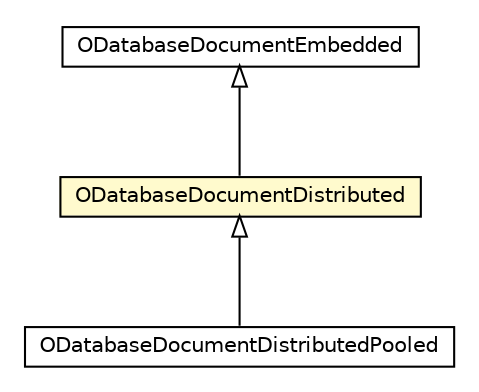 #!/usr/local/bin/dot
#
# Class diagram 
# Generated by UMLGraph version R5_6-24-gf6e263 (http://www.umlgraph.org/)
#

digraph G {
	edge [fontname="Helvetica",fontsize=10,labelfontname="Helvetica",labelfontsize=10];
	node [fontname="Helvetica",fontsize=10,shape=plaintext];
	nodesep=0.25;
	ranksep=0.5;
	// com.orientechnologies.orient.core.db.document.ODatabaseDocumentEmbedded
	c2462933 [label=<<table title="com.orientechnologies.orient.core.db.document.ODatabaseDocumentEmbedded" border="0" cellborder="1" cellspacing="0" cellpadding="2" port="p" href="../../../core/db/document/ODatabaseDocumentEmbedded.html">
		<tr><td><table border="0" cellspacing="0" cellpadding="1">
<tr><td align="center" balign="center"> ODatabaseDocumentEmbedded </td></tr>
		</table></td></tr>
		</table>>, URL="../../../core/db/document/ODatabaseDocumentEmbedded.html", fontname="Helvetica", fontcolor="black", fontsize=10.0];
	// com.orientechnologies.orient.server.distributed.impl.ODatabaseDocumentDistributed
	c2465038 [label=<<table title="com.orientechnologies.orient.server.distributed.impl.ODatabaseDocumentDistributed" border="0" cellborder="1" cellspacing="0" cellpadding="2" port="p" bgcolor="lemonChiffon" href="./ODatabaseDocumentDistributed.html">
		<tr><td><table border="0" cellspacing="0" cellpadding="1">
<tr><td align="center" balign="center"> ODatabaseDocumentDistributed </td></tr>
		</table></td></tr>
		</table>>, URL="./ODatabaseDocumentDistributed.html", fontname="Helvetica", fontcolor="black", fontsize=10.0];
	// com.orientechnologies.orient.server.distributed.impl.ODatabaseDocumentDistributedPooled
	c2465056 [label=<<table title="com.orientechnologies.orient.server.distributed.impl.ODatabaseDocumentDistributedPooled" border="0" cellborder="1" cellspacing="0" cellpadding="2" port="p" href="./ODatabaseDocumentDistributedPooled.html">
		<tr><td><table border="0" cellspacing="0" cellpadding="1">
<tr><td align="center" balign="center"> ODatabaseDocumentDistributedPooled </td></tr>
		</table></td></tr>
		</table>>, URL="./ODatabaseDocumentDistributedPooled.html", fontname="Helvetica", fontcolor="black", fontsize=10.0];
	//com.orientechnologies.orient.server.distributed.impl.ODatabaseDocumentDistributed extends com.orientechnologies.orient.core.db.document.ODatabaseDocumentEmbedded
	c2462933:p -> c2465038:p [dir=back,arrowtail=empty];
	//com.orientechnologies.orient.server.distributed.impl.ODatabaseDocumentDistributedPooled extends com.orientechnologies.orient.server.distributed.impl.ODatabaseDocumentDistributed
	c2465038:p -> c2465056:p [dir=back,arrowtail=empty];
}

